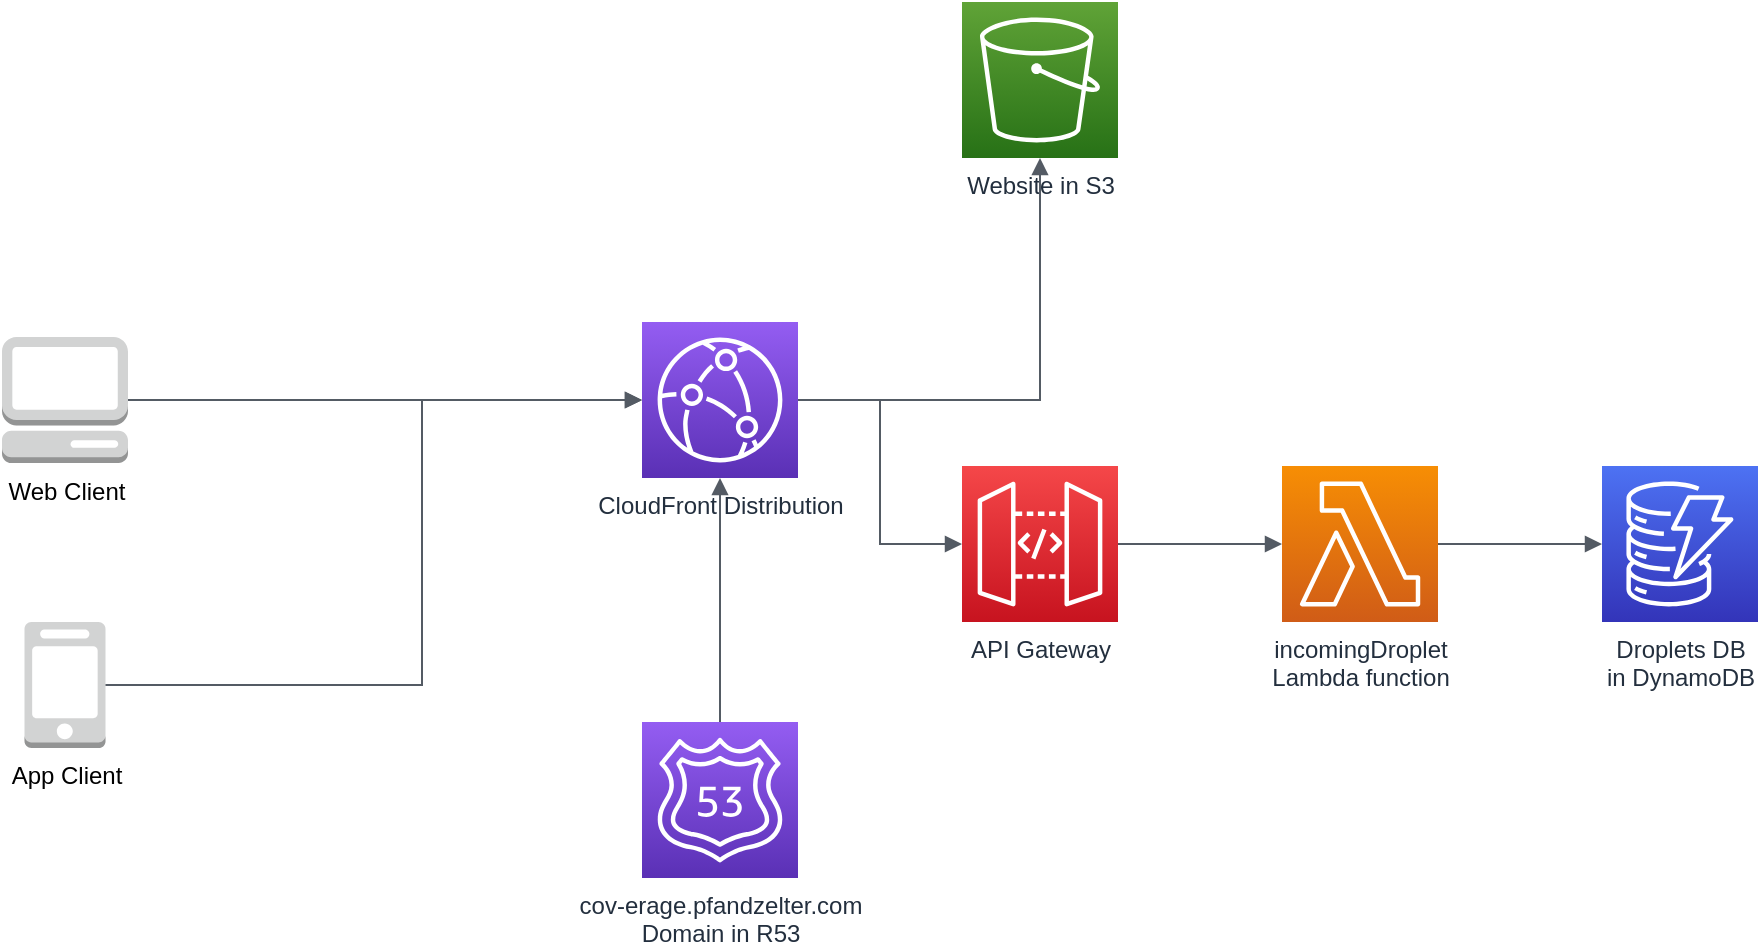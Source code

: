 <mxfile version="12.8.8" type="github"><diagram name="Page-1" id="aaaa8250-4180-3840-79b5-4cada1eebb92"><mxGraphModel dx="2036" dy="796" grid="1" gridSize="10" guides="1" tooltips="1" connect="1" arrows="1" fold="1" page="1" pageScale="1" pageWidth="850" pageHeight="1100" background="#ffffff" math="0" shadow="0"><root><mxCell id="0"/><mxCell id="1" parent="0"/><mxCell id="fT-97VIXSCzDioIePppB-7" value="API Gateway" style="outlineConnect=0;fontColor=#232F3E;gradientColor=#F54749;gradientDirection=north;fillColor=#C7131F;strokeColor=#ffffff;dashed=0;verticalLabelPosition=bottom;verticalAlign=top;align=center;html=1;fontSize=12;fontStyle=0;aspect=fixed;shape=mxgraph.aws4.resourceIcon;resIcon=mxgraph.aws4.api_gateway;" parent="1" vertex="1"><mxGeometry x="400" y="592" width="78" height="78" as="geometry"/></mxCell><mxCell id="fT-97VIXSCzDioIePppB-8" value="incomingDroplet&lt;br&gt;Lambda function" style="outlineConnect=0;fontColor=#232F3E;gradientColor=#F78E04;gradientDirection=north;fillColor=#D05C17;strokeColor=#ffffff;dashed=0;verticalLabelPosition=bottom;verticalAlign=top;align=center;html=1;fontSize=12;fontStyle=0;aspect=fixed;shape=mxgraph.aws4.resourceIcon;resIcon=mxgraph.aws4.lambda;" parent="1" vertex="1"><mxGeometry x="560" y="592" width="78" height="78" as="geometry"/></mxCell><mxCell id="fT-97VIXSCzDioIePppB-9" value="Droplets DB&lt;br&gt;in DynamoDB" style="outlineConnect=0;fontColor=#232F3E;gradientColor=#4D72F3;gradientDirection=north;fillColor=#3334B9;strokeColor=#ffffff;dashed=0;verticalLabelPosition=bottom;verticalAlign=top;align=center;html=1;fontSize=12;fontStyle=0;aspect=fixed;shape=mxgraph.aws4.resourceIcon;resIcon=mxgraph.aws4.dynamodb;" parent="1" vertex="1"><mxGeometry x="720" y="592" width="78" height="78" as="geometry"/></mxCell><mxCell id="fT-97VIXSCzDioIePppB-15" value="cov-erage.pfandzelter.com&lt;br&gt;Domain in R53" style="outlineConnect=0;fontColor=#232F3E;gradientColor=#945DF2;gradientDirection=north;fillColor=#5A30B5;strokeColor=#ffffff;dashed=0;verticalLabelPosition=bottom;verticalAlign=top;align=center;html=1;fontSize=12;fontStyle=0;aspect=fixed;shape=mxgraph.aws4.resourceIcon;resIcon=mxgraph.aws4.route_53;" parent="1" vertex="1"><mxGeometry x="240" y="720" width="78" height="78" as="geometry"/></mxCell><mxCell id="fT-97VIXSCzDioIePppB-16" value="Website in S3" style="outlineConnect=0;fontColor=#232F3E;gradientColor=#60A337;gradientDirection=north;fillColor=#277116;strokeColor=#ffffff;dashed=0;verticalLabelPosition=bottom;verticalAlign=top;align=center;html=1;fontSize=12;fontStyle=0;aspect=fixed;shape=mxgraph.aws4.resourceIcon;resIcon=mxgraph.aws4.s3;" parent="1" vertex="1"><mxGeometry x="400" y="360" width="78" height="78" as="geometry"/></mxCell><mxCell id="fT-97VIXSCzDioIePppB-17" value="CloudFront Distribution" style="outlineConnect=0;fontColor=#232F3E;gradientColor=#945DF2;gradientDirection=north;fillColor=#5A30B5;strokeColor=#ffffff;dashed=0;verticalLabelPosition=bottom;verticalAlign=top;align=center;html=1;fontSize=12;fontStyle=0;aspect=fixed;shape=mxgraph.aws4.resourceIcon;resIcon=mxgraph.aws4.cloudfront;" parent="1" vertex="1"><mxGeometry x="240" y="520" width="78" height="78" as="geometry"/></mxCell><mxCell id="fT-97VIXSCzDioIePppB-18" value="" style="edgeStyle=orthogonalEdgeStyle;html=1;endArrow=block;elbow=vertical;startArrow=none;endFill=1;strokeColor=#545B64;rounded=0;" parent="1" source="fT-97VIXSCzDioIePppB-17" target="fT-97VIXSCzDioIePppB-7" edge="1"><mxGeometry width="100" relative="1" as="geometry"><mxPoint x="320" y="530" as="sourcePoint"/><mxPoint x="420" y="530" as="targetPoint"/><Array as="points"/></mxGeometry></mxCell><mxCell id="fT-97VIXSCzDioIePppB-19" value="" style="edgeStyle=orthogonalEdgeStyle;html=1;endArrow=block;elbow=vertical;startArrow=none;endFill=1;strokeColor=#545B64;rounded=0;" parent="1" source="fT-97VIXSCzDioIePppB-7" target="fT-97VIXSCzDioIePppB-8" edge="1"><mxGeometry width="100" relative="1" as="geometry"><mxPoint x="328" y="569" as="sourcePoint"/><mxPoint x="410" y="569" as="targetPoint"/><Array as="points"/></mxGeometry></mxCell><mxCell id="fT-97VIXSCzDioIePppB-20" value="" style="edgeStyle=orthogonalEdgeStyle;html=1;endArrow=block;elbow=vertical;startArrow=none;endFill=1;strokeColor=#545B64;rounded=0;" parent="1" source="fT-97VIXSCzDioIePppB-8" target="fT-97VIXSCzDioIePppB-9" edge="1"><mxGeometry width="100" relative="1" as="geometry"><mxPoint x="488" y="569" as="sourcePoint"/><mxPoint x="570" y="569" as="targetPoint"/><Array as="points"/></mxGeometry></mxCell><mxCell id="fT-97VIXSCzDioIePppB-21" value="App Client" style="outlineConnect=0;dashed=0;verticalLabelPosition=bottom;verticalAlign=top;align=center;html=1;shape=mxgraph.aws3.mobile_client;fillColor=#D2D3D3;gradientColor=none;" parent="1" vertex="1"><mxGeometry x="-68.75" y="670" width="40.5" height="63" as="geometry"/></mxCell><mxCell id="fT-97VIXSCzDioIePppB-22" value="Web Client" style="outlineConnect=0;dashed=0;verticalLabelPosition=bottom;verticalAlign=top;align=center;html=1;shape=mxgraph.aws3.management_console;fillColor=#D2D3D3;gradientColor=none;" parent="1" vertex="1"><mxGeometry x="-80" y="527.5" width="63" height="63" as="geometry"/></mxCell><mxCell id="fT-97VIXSCzDioIePppB-24" value="" style="edgeStyle=orthogonalEdgeStyle;html=1;endArrow=block;elbow=vertical;startArrow=none;endFill=1;strokeColor=#545B64;rounded=0;" parent="1" source="fT-97VIXSCzDioIePppB-15" target="fT-97VIXSCzDioIePppB-17" edge="1"><mxGeometry width="100" relative="1" as="geometry"><mxPoint x="328" y="569" as="sourcePoint"/><mxPoint x="410" y="569" as="targetPoint"/><Array as="points"/></mxGeometry></mxCell><mxCell id="fT-97VIXSCzDioIePppB-25" value="" style="edgeStyle=orthogonalEdgeStyle;html=1;endArrow=block;elbow=vertical;startArrow=none;endFill=1;strokeColor=#545B64;rounded=0;" parent="1" source="fT-97VIXSCzDioIePppB-17" target="fT-97VIXSCzDioIePppB-16" edge="1"><mxGeometry width="100" relative="1" as="geometry"><mxPoint x="289" y="730" as="sourcePoint"/><mxPoint x="289" y="608" as="targetPoint"/><Array as="points"/></mxGeometry></mxCell><mxCell id="fT-97VIXSCzDioIePppB-26" value="" style="edgeStyle=orthogonalEdgeStyle;html=1;endArrow=block;elbow=vertical;startArrow=none;endFill=1;strokeColor=#545B64;rounded=0;" parent="1" source="fT-97VIXSCzDioIePppB-22" target="fT-97VIXSCzDioIePppB-17" edge="1"><mxGeometry width="100" relative="1" as="geometry"><mxPoint x="289" y="730" as="sourcePoint"/><mxPoint x="289" y="608" as="targetPoint"/><Array as="points"/></mxGeometry></mxCell><mxCell id="fT-97VIXSCzDioIePppB-27" value="" style="edgeStyle=orthogonalEdgeStyle;html=1;endArrow=block;elbow=vertical;startArrow=none;endFill=1;strokeColor=#545B64;rounded=0;" parent="1" source="fT-97VIXSCzDioIePppB-21" target="fT-97VIXSCzDioIePppB-17" edge="1"><mxGeometry width="100" relative="1" as="geometry"><mxPoint x="-7" y="569" as="sourcePoint"/><mxPoint x="250" y="569" as="targetPoint"/><Array as="points"><mxPoint x="130" y="702"/><mxPoint x="130" y="559"/></Array></mxGeometry></mxCell></root></mxGraphModel></diagram></mxfile>